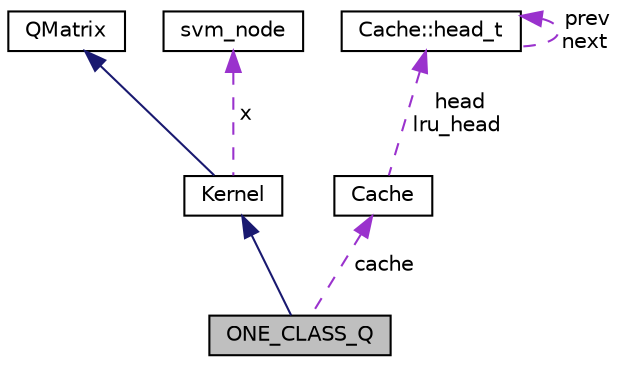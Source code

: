digraph "ONE_CLASS_Q"
{
  edge [fontname="Helvetica",fontsize="10",labelfontname="Helvetica",labelfontsize="10"];
  node [fontname="Helvetica",fontsize="10",shape=record];
  Node1 [label="ONE_CLASS_Q",height=0.2,width=0.4,color="black", fillcolor="grey75", style="filled" fontcolor="black"];
  Node2 -> Node1 [dir="back",color="midnightblue",fontsize="10",style="solid",fontname="Helvetica"];
  Node2 [label="Kernel",height=0.2,width=0.4,color="black", fillcolor="white", style="filled",URL="$classKernel.html"];
  Node3 -> Node2 [dir="back",color="midnightblue",fontsize="10",style="solid",fontname="Helvetica"];
  Node3 [label="QMatrix",height=0.2,width=0.4,color="black", fillcolor="white", style="filled",URL="$classQMatrix.html"];
  Node4 -> Node2 [dir="back",color="darkorchid3",fontsize="10",style="dashed",label=" x" ,fontname="Helvetica"];
  Node4 [label="svm_node",height=0.2,width=0.4,color="black", fillcolor="white", style="filled",URL="$structsvm__node.html"];
  Node5 -> Node1 [dir="back",color="darkorchid3",fontsize="10",style="dashed",label=" cache" ,fontname="Helvetica"];
  Node5 [label="Cache",height=0.2,width=0.4,color="black", fillcolor="white", style="filled",URL="$classCache.html"];
  Node6 -> Node5 [dir="back",color="darkorchid3",fontsize="10",style="dashed",label=" head\nlru_head" ,fontname="Helvetica"];
  Node6 [label="Cache::head_t",height=0.2,width=0.4,color="black", fillcolor="white", style="filled",URL="$structCache_1_1head__t.html"];
  Node6 -> Node6 [dir="back",color="darkorchid3",fontsize="10",style="dashed",label=" prev\nnext" ,fontname="Helvetica"];
}

